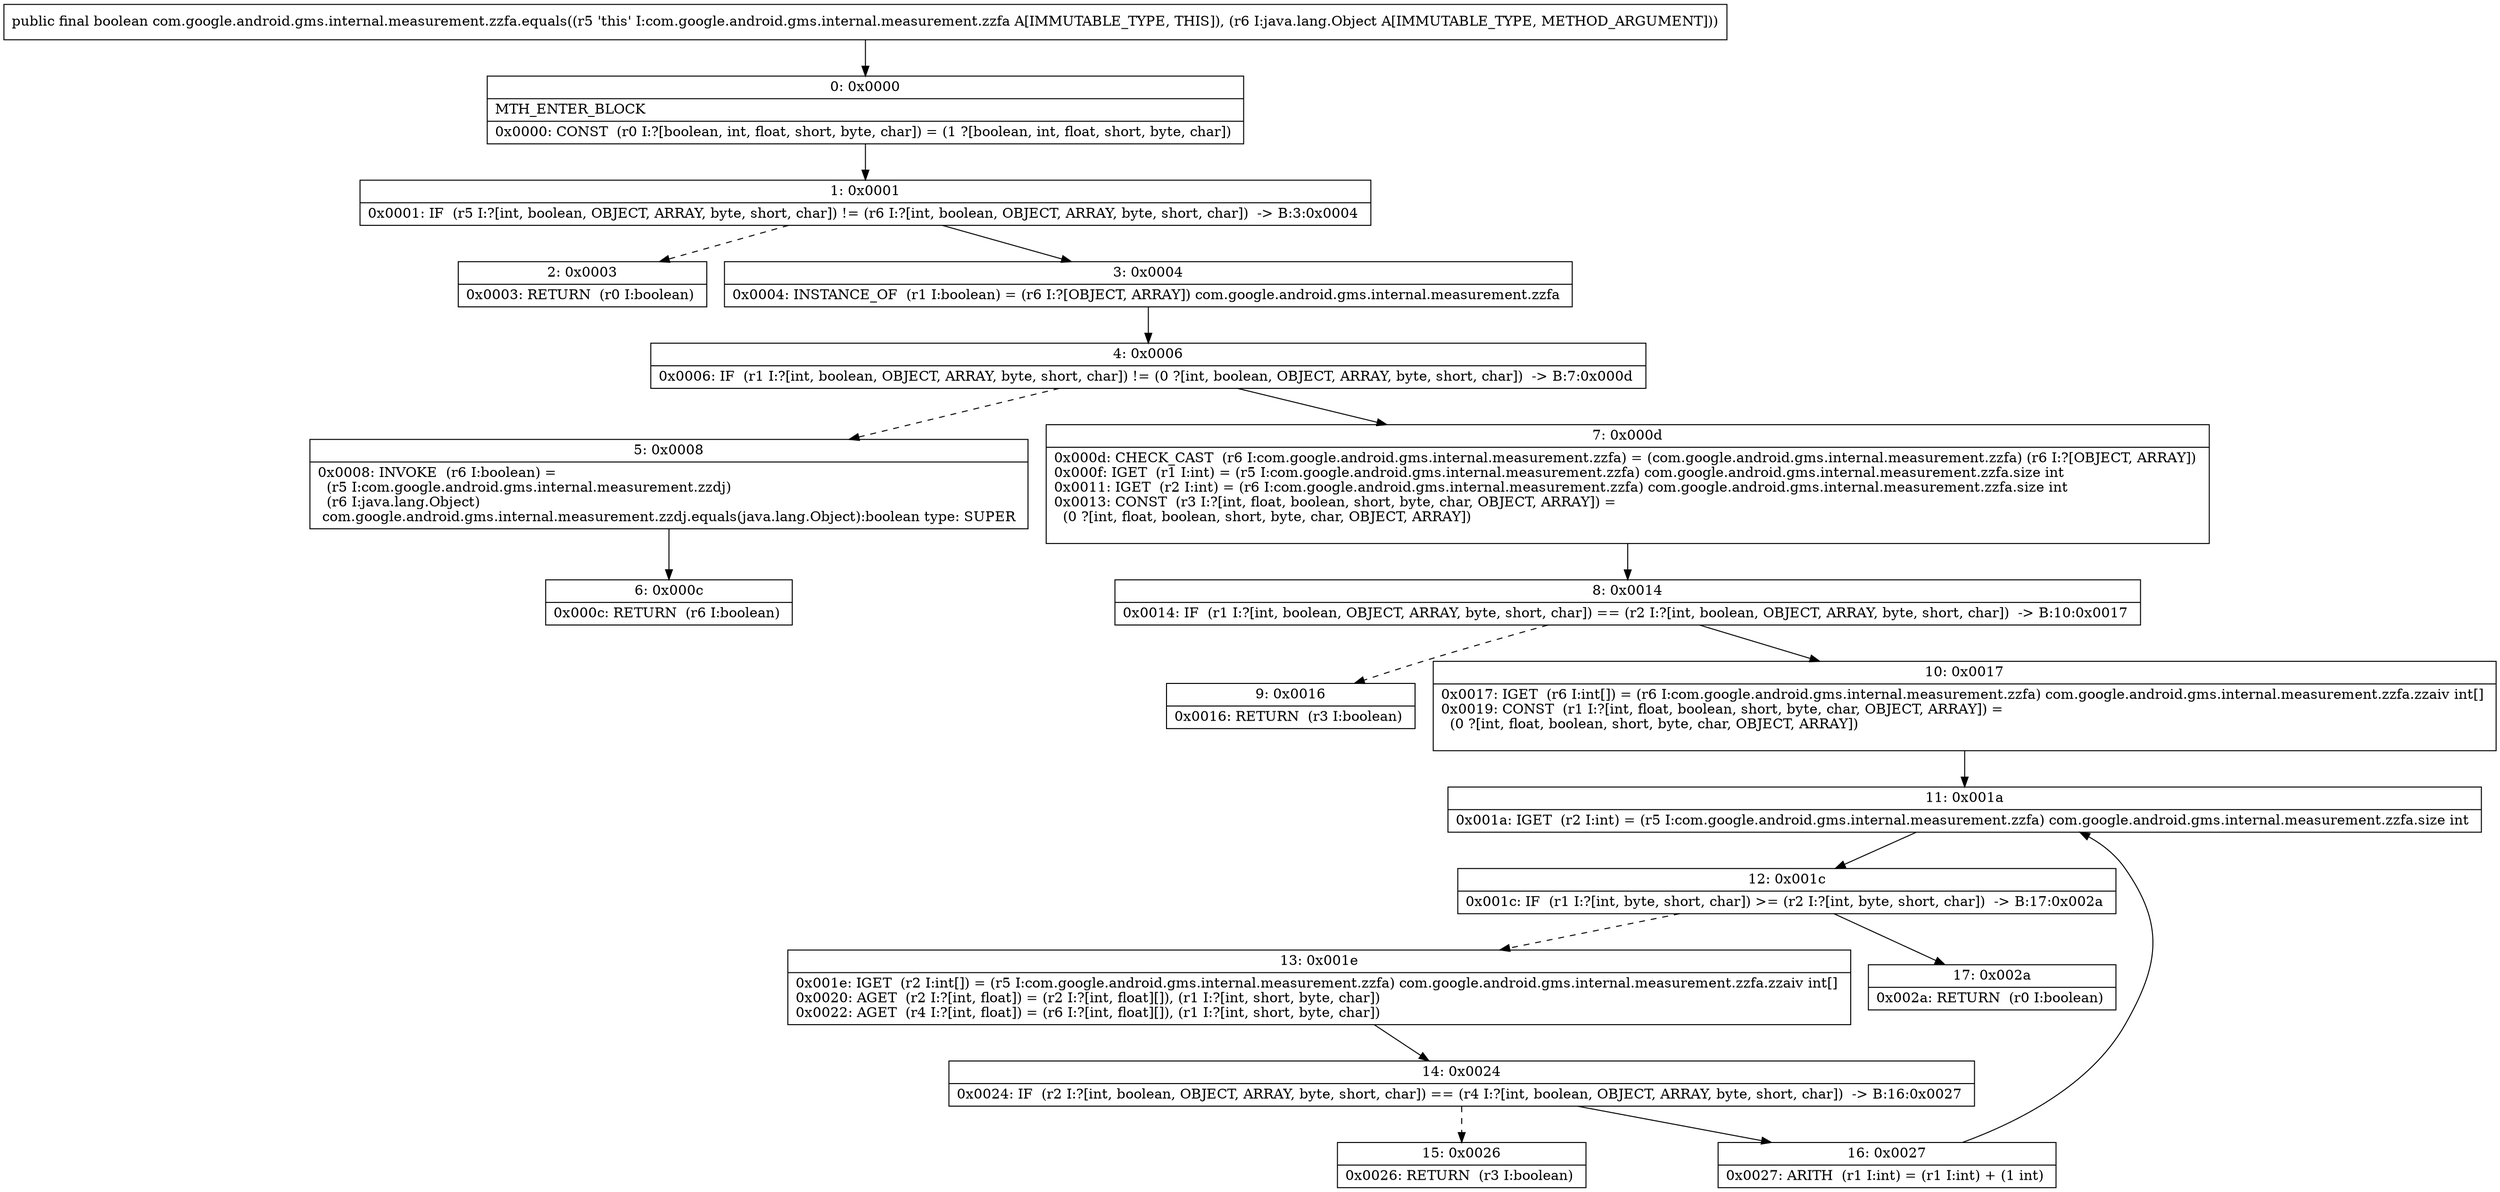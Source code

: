 digraph "CFG forcom.google.android.gms.internal.measurement.zzfa.equals(Ljava\/lang\/Object;)Z" {
Node_0 [shape=record,label="{0\:\ 0x0000|MTH_ENTER_BLOCK\l|0x0000: CONST  (r0 I:?[boolean, int, float, short, byte, char]) = (1 ?[boolean, int, float, short, byte, char]) \l}"];
Node_1 [shape=record,label="{1\:\ 0x0001|0x0001: IF  (r5 I:?[int, boolean, OBJECT, ARRAY, byte, short, char]) != (r6 I:?[int, boolean, OBJECT, ARRAY, byte, short, char])  \-\> B:3:0x0004 \l}"];
Node_2 [shape=record,label="{2\:\ 0x0003|0x0003: RETURN  (r0 I:boolean) \l}"];
Node_3 [shape=record,label="{3\:\ 0x0004|0x0004: INSTANCE_OF  (r1 I:boolean) = (r6 I:?[OBJECT, ARRAY]) com.google.android.gms.internal.measurement.zzfa \l}"];
Node_4 [shape=record,label="{4\:\ 0x0006|0x0006: IF  (r1 I:?[int, boolean, OBJECT, ARRAY, byte, short, char]) != (0 ?[int, boolean, OBJECT, ARRAY, byte, short, char])  \-\> B:7:0x000d \l}"];
Node_5 [shape=record,label="{5\:\ 0x0008|0x0008: INVOKE  (r6 I:boolean) = \l  (r5 I:com.google.android.gms.internal.measurement.zzdj)\l  (r6 I:java.lang.Object)\l com.google.android.gms.internal.measurement.zzdj.equals(java.lang.Object):boolean type: SUPER \l}"];
Node_6 [shape=record,label="{6\:\ 0x000c|0x000c: RETURN  (r6 I:boolean) \l}"];
Node_7 [shape=record,label="{7\:\ 0x000d|0x000d: CHECK_CAST  (r6 I:com.google.android.gms.internal.measurement.zzfa) = (com.google.android.gms.internal.measurement.zzfa) (r6 I:?[OBJECT, ARRAY]) \l0x000f: IGET  (r1 I:int) = (r5 I:com.google.android.gms.internal.measurement.zzfa) com.google.android.gms.internal.measurement.zzfa.size int \l0x0011: IGET  (r2 I:int) = (r6 I:com.google.android.gms.internal.measurement.zzfa) com.google.android.gms.internal.measurement.zzfa.size int \l0x0013: CONST  (r3 I:?[int, float, boolean, short, byte, char, OBJECT, ARRAY]) = \l  (0 ?[int, float, boolean, short, byte, char, OBJECT, ARRAY])\l \l}"];
Node_8 [shape=record,label="{8\:\ 0x0014|0x0014: IF  (r1 I:?[int, boolean, OBJECT, ARRAY, byte, short, char]) == (r2 I:?[int, boolean, OBJECT, ARRAY, byte, short, char])  \-\> B:10:0x0017 \l}"];
Node_9 [shape=record,label="{9\:\ 0x0016|0x0016: RETURN  (r3 I:boolean) \l}"];
Node_10 [shape=record,label="{10\:\ 0x0017|0x0017: IGET  (r6 I:int[]) = (r6 I:com.google.android.gms.internal.measurement.zzfa) com.google.android.gms.internal.measurement.zzfa.zzaiv int[] \l0x0019: CONST  (r1 I:?[int, float, boolean, short, byte, char, OBJECT, ARRAY]) = \l  (0 ?[int, float, boolean, short, byte, char, OBJECT, ARRAY])\l \l}"];
Node_11 [shape=record,label="{11\:\ 0x001a|0x001a: IGET  (r2 I:int) = (r5 I:com.google.android.gms.internal.measurement.zzfa) com.google.android.gms.internal.measurement.zzfa.size int \l}"];
Node_12 [shape=record,label="{12\:\ 0x001c|0x001c: IF  (r1 I:?[int, byte, short, char]) \>= (r2 I:?[int, byte, short, char])  \-\> B:17:0x002a \l}"];
Node_13 [shape=record,label="{13\:\ 0x001e|0x001e: IGET  (r2 I:int[]) = (r5 I:com.google.android.gms.internal.measurement.zzfa) com.google.android.gms.internal.measurement.zzfa.zzaiv int[] \l0x0020: AGET  (r2 I:?[int, float]) = (r2 I:?[int, float][]), (r1 I:?[int, short, byte, char]) \l0x0022: AGET  (r4 I:?[int, float]) = (r6 I:?[int, float][]), (r1 I:?[int, short, byte, char]) \l}"];
Node_14 [shape=record,label="{14\:\ 0x0024|0x0024: IF  (r2 I:?[int, boolean, OBJECT, ARRAY, byte, short, char]) == (r4 I:?[int, boolean, OBJECT, ARRAY, byte, short, char])  \-\> B:16:0x0027 \l}"];
Node_15 [shape=record,label="{15\:\ 0x0026|0x0026: RETURN  (r3 I:boolean) \l}"];
Node_16 [shape=record,label="{16\:\ 0x0027|0x0027: ARITH  (r1 I:int) = (r1 I:int) + (1 int) \l}"];
Node_17 [shape=record,label="{17\:\ 0x002a|0x002a: RETURN  (r0 I:boolean) \l}"];
MethodNode[shape=record,label="{public final boolean com.google.android.gms.internal.measurement.zzfa.equals((r5 'this' I:com.google.android.gms.internal.measurement.zzfa A[IMMUTABLE_TYPE, THIS]), (r6 I:java.lang.Object A[IMMUTABLE_TYPE, METHOD_ARGUMENT])) }"];
MethodNode -> Node_0;
Node_0 -> Node_1;
Node_1 -> Node_2[style=dashed];
Node_1 -> Node_3;
Node_3 -> Node_4;
Node_4 -> Node_5[style=dashed];
Node_4 -> Node_7;
Node_5 -> Node_6;
Node_7 -> Node_8;
Node_8 -> Node_9[style=dashed];
Node_8 -> Node_10;
Node_10 -> Node_11;
Node_11 -> Node_12;
Node_12 -> Node_13[style=dashed];
Node_12 -> Node_17;
Node_13 -> Node_14;
Node_14 -> Node_15[style=dashed];
Node_14 -> Node_16;
Node_16 -> Node_11;
}

